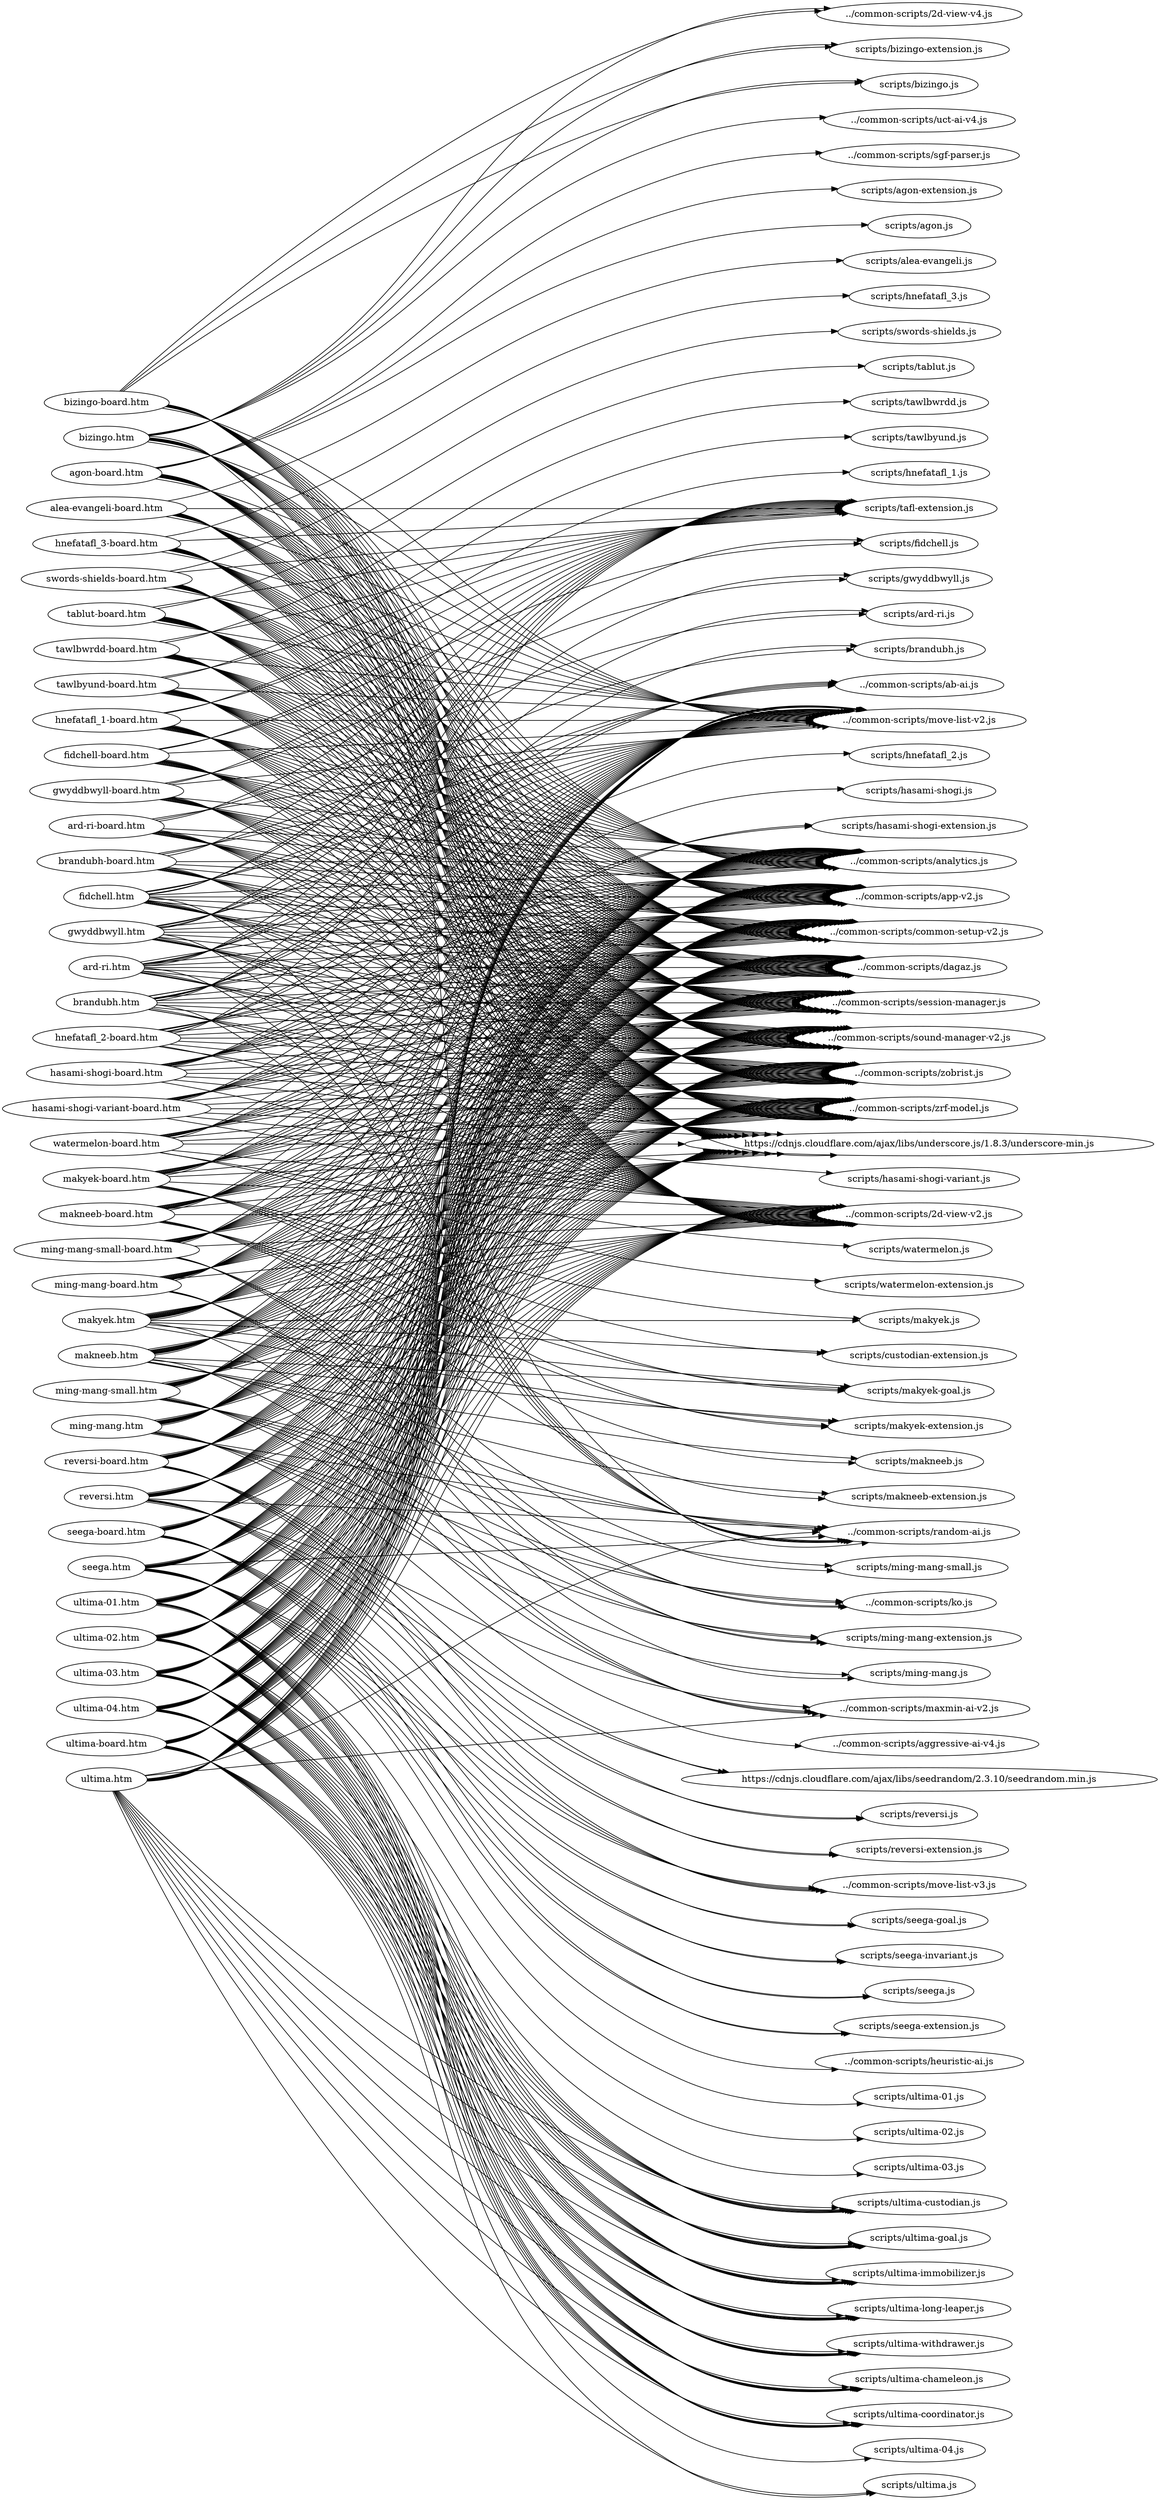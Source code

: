digraph "graph" {
graph[ ranksep=10, rankdir = LR ];
  "agon-board.htm" -> "../common-scripts/2d-view-v2.js";
  "agon-board.htm" -> "../common-scripts/analytics.js";
  "agon-board.htm" -> "../common-scripts/app-v2.js";
  "agon-board.htm" -> "../common-scripts/common-setup-v2.js";
  "agon-board.htm" -> "../common-scripts/dagaz.js";
  "agon-board.htm" -> "../common-scripts/move-list-v2.js";
  "agon-board.htm" -> "../common-scripts/session-manager.js";
  "agon-board.htm" -> "../common-scripts/sgf-parser.js";
  "agon-board.htm" -> "../common-scripts/sound-manager-v2.js";
  "agon-board.htm" -> "../common-scripts/zobrist.js";
  "agon-board.htm" -> "../common-scripts/zrf-model.js";
  "agon-board.htm" -> "https://cdnjs.cloudflare.com/ajax/libs/underscore.js/1.8.3/underscore-min.js";
  "agon-board.htm" -> "scripts/agon-extension.js";
  "agon-board.htm" -> "scripts/agon.js";
  "alea-evangeli-board.htm" -> "../common-scripts/2d-view-v2.js";
  "alea-evangeli-board.htm" -> "../common-scripts/analytics.js";
  "alea-evangeli-board.htm" -> "../common-scripts/app-v2.js";
  "alea-evangeli-board.htm" -> "../common-scripts/common-setup-v2.js";
  "alea-evangeli-board.htm" -> "../common-scripts/dagaz.js";
  "alea-evangeli-board.htm" -> "../common-scripts/move-list-v2.js";
  "alea-evangeli-board.htm" -> "../common-scripts/session-manager.js";
  "alea-evangeli-board.htm" -> "../common-scripts/sound-manager-v2.js";
  "alea-evangeli-board.htm" -> "../common-scripts/zobrist.js";
  "alea-evangeli-board.htm" -> "../common-scripts/zrf-model.js";
  "alea-evangeli-board.htm" -> "https://cdnjs.cloudflare.com/ajax/libs/underscore.js/1.8.3/underscore-min.js";
  "alea-evangeli-board.htm" -> "scripts/alea-evangeli.js";
  "alea-evangeli-board.htm" -> "scripts/tafl-extension.js";
  "ard-ri-board.htm" -> "../common-scripts/2d-view-v2.js";
  "ard-ri-board.htm" -> "../common-scripts/analytics.js";
  "ard-ri-board.htm" -> "../common-scripts/app-v2.js";
  "ard-ri-board.htm" -> "../common-scripts/common-setup-v2.js";
  "ard-ri-board.htm" -> "../common-scripts/dagaz.js";
  "ard-ri-board.htm" -> "../common-scripts/move-list-v2.js";
  "ard-ri-board.htm" -> "../common-scripts/session-manager.js";
  "ard-ri-board.htm" -> "../common-scripts/sound-manager-v2.js";
  "ard-ri-board.htm" -> "../common-scripts/zobrist.js";
  "ard-ri-board.htm" -> "../common-scripts/zrf-model.js";
  "ard-ri-board.htm" -> "https://cdnjs.cloudflare.com/ajax/libs/underscore.js/1.8.3/underscore-min.js";
  "ard-ri-board.htm" -> "scripts/ard-ri.js";
  "ard-ri-board.htm" -> "scripts/tafl-extension.js";
  "ard-ri.htm" -> "../common-scripts/2d-view-v2.js";
  "ard-ri.htm" -> "../common-scripts/ab-ai.js";
  "ard-ri.htm" -> "../common-scripts/analytics.js";
  "ard-ri.htm" -> "../common-scripts/app-v2.js";
  "ard-ri.htm" -> "../common-scripts/common-setup-v2.js";
  "ard-ri.htm" -> "../common-scripts/dagaz.js";
  "ard-ri.htm" -> "../common-scripts/move-list-v2.js";
  "ard-ri.htm" -> "../common-scripts/random-ai.js";
  "ard-ri.htm" -> "../common-scripts/session-manager.js";
  "ard-ri.htm" -> "../common-scripts/sound-manager-v2.js";
  "ard-ri.htm" -> "../common-scripts/zobrist.js";
  "ard-ri.htm" -> "../common-scripts/zrf-model.js";
  "ard-ri.htm" -> "https://cdnjs.cloudflare.com/ajax/libs/underscore.js/1.8.3/underscore-min.js";
  "ard-ri.htm" -> "scripts/ard-ri.js";
  "ard-ri.htm" -> "scripts/tafl-extension.js";
  "bizingo-board.htm" -> "../common-scripts/2d-view-v4.js";
  "bizingo-board.htm" -> "../common-scripts/analytics.js";
  "bizingo-board.htm" -> "../common-scripts/app-v2.js";
  "bizingo-board.htm" -> "../common-scripts/common-setup-v2.js";
  "bizingo-board.htm" -> "../common-scripts/dagaz.js";
  "bizingo-board.htm" -> "../common-scripts/move-list-v2.js";
  "bizingo-board.htm" -> "../common-scripts/session-manager.js";
  "bizingo-board.htm" -> "../common-scripts/sound-manager-v2.js";
  "bizingo-board.htm" -> "../common-scripts/zobrist.js";
  "bizingo-board.htm" -> "../common-scripts/zrf-model.js";
  "bizingo-board.htm" -> "https://cdnjs.cloudflare.com/ajax/libs/underscore.js/1.8.3/underscore-min.js";
  "bizingo-board.htm" -> "scripts/bizingo-extension.js";
  "bizingo-board.htm" -> "scripts/bizingo.js";
  "bizingo.htm" -> "../common-scripts/2d-view-v4.js";
  "bizingo.htm" -> "../common-scripts/analytics.js";
  "bizingo.htm" -> "../common-scripts/app-v2.js";
  "bizingo.htm" -> "../common-scripts/common-setup-v2.js";
  "bizingo.htm" -> "../common-scripts/dagaz.js";
  "bizingo.htm" -> "../common-scripts/move-list-v2.js";
  "bizingo.htm" -> "../common-scripts/random-ai.js";
  "bizingo.htm" -> "../common-scripts/session-manager.js";
  "bizingo.htm" -> "../common-scripts/sound-manager-v2.js";
  "bizingo.htm" -> "../common-scripts/uct-ai-v4.js";
  "bizingo.htm" -> "../common-scripts/zobrist.js";
  "bizingo.htm" -> "../common-scripts/zrf-model.js";
  "bizingo.htm" -> "https://cdnjs.cloudflare.com/ajax/libs/underscore.js/1.8.3/underscore-min.js";
  "bizingo.htm" -> "scripts/bizingo-extension.js";
  "bizingo.htm" -> "scripts/bizingo.js";
  "brandubh-board.htm" -> "../common-scripts/2d-view-v2.js";
  "brandubh-board.htm" -> "../common-scripts/analytics.js";
  "brandubh-board.htm" -> "../common-scripts/app-v2.js";
  "brandubh-board.htm" -> "../common-scripts/common-setup-v2.js";
  "brandubh-board.htm" -> "../common-scripts/dagaz.js";
  "brandubh-board.htm" -> "../common-scripts/move-list-v2.js";
  "brandubh-board.htm" -> "../common-scripts/session-manager.js";
  "brandubh-board.htm" -> "../common-scripts/sound-manager-v2.js";
  "brandubh-board.htm" -> "../common-scripts/zobrist.js";
  "brandubh-board.htm" -> "../common-scripts/zrf-model.js";
  "brandubh-board.htm" -> "https://cdnjs.cloudflare.com/ajax/libs/underscore.js/1.8.3/underscore-min.js";
  "brandubh-board.htm" -> "scripts/brandubh.js";
  "brandubh-board.htm" -> "scripts/tafl-extension.js";
  "brandubh.htm" -> "../common-scripts/2d-view-v2.js";
  "brandubh.htm" -> "../common-scripts/ab-ai.js";
  "brandubh.htm" -> "../common-scripts/analytics.js";
  "brandubh.htm" -> "../common-scripts/app-v2.js";
  "brandubh.htm" -> "../common-scripts/common-setup-v2.js";
  "brandubh.htm" -> "../common-scripts/dagaz.js";
  "brandubh.htm" -> "../common-scripts/move-list-v2.js";
  "brandubh.htm" -> "../common-scripts/random-ai.js";
  "brandubh.htm" -> "../common-scripts/session-manager.js";
  "brandubh.htm" -> "../common-scripts/sound-manager-v2.js";
  "brandubh.htm" -> "../common-scripts/zobrist.js";
  "brandubh.htm" -> "../common-scripts/zrf-model.js";
  "brandubh.htm" -> "https://cdnjs.cloudflare.com/ajax/libs/underscore.js/1.8.3/underscore-min.js";
  "brandubh.htm" -> "scripts/brandubh.js";
  "brandubh.htm" -> "scripts/tafl-extension.js";
  "fidchell-board.htm" -> "../common-scripts/2d-view-v2.js";
  "fidchell-board.htm" -> "../common-scripts/analytics.js";
  "fidchell-board.htm" -> "../common-scripts/app-v2.js";
  "fidchell-board.htm" -> "../common-scripts/common-setup-v2.js";
  "fidchell-board.htm" -> "../common-scripts/dagaz.js";
  "fidchell-board.htm" -> "../common-scripts/move-list-v2.js";
  "fidchell-board.htm" -> "../common-scripts/session-manager.js";
  "fidchell-board.htm" -> "../common-scripts/sound-manager-v2.js";
  "fidchell-board.htm" -> "../common-scripts/zobrist.js";
  "fidchell-board.htm" -> "../common-scripts/zrf-model.js";
  "fidchell-board.htm" -> "https://cdnjs.cloudflare.com/ajax/libs/underscore.js/1.8.3/underscore-min.js";
  "fidchell-board.htm" -> "scripts/fidchell.js";
  "fidchell-board.htm" -> "scripts/tafl-extension.js";
  "fidchell.htm" -> "../common-scripts/2d-view-v2.js";
  "fidchell.htm" -> "../common-scripts/ab-ai.js";
  "fidchell.htm" -> "../common-scripts/analytics.js";
  "fidchell.htm" -> "../common-scripts/app-v2.js";
  "fidchell.htm" -> "../common-scripts/common-setup-v2.js";
  "fidchell.htm" -> "../common-scripts/dagaz.js";
  "fidchell.htm" -> "../common-scripts/move-list-v2.js";
  "fidchell.htm" -> "../common-scripts/random-ai.js";
  "fidchell.htm" -> "../common-scripts/session-manager.js";
  "fidchell.htm" -> "../common-scripts/sound-manager-v2.js";
  "fidchell.htm" -> "../common-scripts/zobrist.js";
  "fidchell.htm" -> "../common-scripts/zrf-model.js";
  "fidchell.htm" -> "https://cdnjs.cloudflare.com/ajax/libs/underscore.js/1.8.3/underscore-min.js";
  "fidchell.htm" -> "scripts/fidchell.js";
  "fidchell.htm" -> "scripts/tafl-extension.js";
  "gwyddbwyll-board.htm" -> "../common-scripts/2d-view-v2.js";
  "gwyddbwyll-board.htm" -> "../common-scripts/analytics.js";
  "gwyddbwyll-board.htm" -> "../common-scripts/app-v2.js";
  "gwyddbwyll-board.htm" -> "../common-scripts/common-setup-v2.js";
  "gwyddbwyll-board.htm" -> "../common-scripts/dagaz.js";
  "gwyddbwyll-board.htm" -> "../common-scripts/move-list-v2.js";
  "gwyddbwyll-board.htm" -> "../common-scripts/session-manager.js";
  "gwyddbwyll-board.htm" -> "../common-scripts/sound-manager-v2.js";
  "gwyddbwyll-board.htm" -> "../common-scripts/zobrist.js";
  "gwyddbwyll-board.htm" -> "../common-scripts/zrf-model.js";
  "gwyddbwyll-board.htm" -> "https://cdnjs.cloudflare.com/ajax/libs/underscore.js/1.8.3/underscore-min.js";
  "gwyddbwyll-board.htm" -> "scripts/gwyddbwyll.js";
  "gwyddbwyll-board.htm" -> "scripts/tafl-extension.js";
  "gwyddbwyll.htm" -> "../common-scripts/2d-view-v2.js";
  "gwyddbwyll.htm" -> "../common-scripts/ab-ai.js";
  "gwyddbwyll.htm" -> "../common-scripts/analytics.js";
  "gwyddbwyll.htm" -> "../common-scripts/app-v2.js";
  "gwyddbwyll.htm" -> "../common-scripts/common-setup-v2.js";
  "gwyddbwyll.htm" -> "../common-scripts/dagaz.js";
  "gwyddbwyll.htm" -> "../common-scripts/move-list-v2.js";
  "gwyddbwyll.htm" -> "../common-scripts/random-ai.js";
  "gwyddbwyll.htm" -> "../common-scripts/session-manager.js";
  "gwyddbwyll.htm" -> "../common-scripts/sound-manager-v2.js";
  "gwyddbwyll.htm" -> "../common-scripts/zobrist.js";
  "gwyddbwyll.htm" -> "../common-scripts/zrf-model.js";
  "gwyddbwyll.htm" -> "https://cdnjs.cloudflare.com/ajax/libs/underscore.js/1.8.3/underscore-min.js";
  "gwyddbwyll.htm" -> "scripts/gwyddbwyll.js";
  "gwyddbwyll.htm" -> "scripts/tafl-extension.js";
  "hasami-shogi-board.htm" -> "../common-scripts/2d-view-v2.js";
  "hasami-shogi-board.htm" -> "../common-scripts/analytics.js";
  "hasami-shogi-board.htm" -> "../common-scripts/app-v2.js";
  "hasami-shogi-board.htm" -> "../common-scripts/common-setup-v2.js";
  "hasami-shogi-board.htm" -> "../common-scripts/dagaz.js";
  "hasami-shogi-board.htm" -> "../common-scripts/move-list-v2.js";
  "hasami-shogi-board.htm" -> "../common-scripts/session-manager.js";
  "hasami-shogi-board.htm" -> "../common-scripts/sound-manager-v2.js";
  "hasami-shogi-board.htm" -> "../common-scripts/zobrist.js";
  "hasami-shogi-board.htm" -> "../common-scripts/zrf-model.js";
  "hasami-shogi-board.htm" -> "https://cdnjs.cloudflare.com/ajax/libs/underscore.js/1.8.3/underscore-min.js";
  "hasami-shogi-board.htm" -> "scripts/hasami-shogi-extension.js";
  "hasami-shogi-board.htm" -> "scripts/hasami-shogi.js";
  "hasami-shogi-variant-board.htm" -> "../common-scripts/2d-view-v2.js";
  "hasami-shogi-variant-board.htm" -> "../common-scripts/analytics.js";
  "hasami-shogi-variant-board.htm" -> "../common-scripts/app-v2.js";
  "hasami-shogi-variant-board.htm" -> "../common-scripts/common-setup-v2.js";
  "hasami-shogi-variant-board.htm" -> "../common-scripts/dagaz.js";
  "hasami-shogi-variant-board.htm" -> "../common-scripts/move-list-v2.js";
  "hasami-shogi-variant-board.htm" -> "../common-scripts/session-manager.js";
  "hasami-shogi-variant-board.htm" -> "../common-scripts/sound-manager-v2.js";
  "hasami-shogi-variant-board.htm" -> "../common-scripts/zobrist.js";
  "hasami-shogi-variant-board.htm" -> "../common-scripts/zrf-model.js";
  "hasami-shogi-variant-board.htm" -> "https://cdnjs.cloudflare.com/ajax/libs/underscore.js/1.8.3/underscore-min.js";
  "hasami-shogi-variant-board.htm" -> "scripts/hasami-shogi-extension.js";
  "hasami-shogi-variant-board.htm" -> "scripts/hasami-shogi-variant.js";
  "hnefatafl_1-board.htm" -> "../common-scripts/2d-view-v2.js";
  "hnefatafl_1-board.htm" -> "../common-scripts/analytics.js";
  "hnefatafl_1-board.htm" -> "../common-scripts/app-v2.js";
  "hnefatafl_1-board.htm" -> "../common-scripts/common-setup-v2.js";
  "hnefatafl_1-board.htm" -> "../common-scripts/dagaz.js";
  "hnefatafl_1-board.htm" -> "../common-scripts/move-list-v2.js";
  "hnefatafl_1-board.htm" -> "../common-scripts/session-manager.js";
  "hnefatafl_1-board.htm" -> "../common-scripts/sound-manager-v2.js";
  "hnefatafl_1-board.htm" -> "../common-scripts/zobrist.js";
  "hnefatafl_1-board.htm" -> "../common-scripts/zrf-model.js";
  "hnefatafl_1-board.htm" -> "https://cdnjs.cloudflare.com/ajax/libs/underscore.js/1.8.3/underscore-min.js";
  "hnefatafl_1-board.htm" -> "scripts/hnefatafl_1.js";
  "hnefatafl_1-board.htm" -> "scripts/tafl-extension.js";
  "hnefatafl_2-board.htm" -> "../common-scripts/2d-view-v2.js";
  "hnefatafl_2-board.htm" -> "../common-scripts/analytics.js";
  "hnefatafl_2-board.htm" -> "../common-scripts/app-v2.js";
  "hnefatafl_2-board.htm" -> "../common-scripts/common-setup-v2.js";
  "hnefatafl_2-board.htm" -> "../common-scripts/dagaz.js";
  "hnefatafl_2-board.htm" -> "../common-scripts/move-list-v2.js";
  "hnefatafl_2-board.htm" -> "../common-scripts/session-manager.js";
  "hnefatafl_2-board.htm" -> "../common-scripts/sound-manager-v2.js";
  "hnefatafl_2-board.htm" -> "../common-scripts/zobrist.js";
  "hnefatafl_2-board.htm" -> "../common-scripts/zrf-model.js";
  "hnefatafl_2-board.htm" -> "https://cdnjs.cloudflare.com/ajax/libs/underscore.js/1.8.3/underscore-min.js";
  "hnefatafl_2-board.htm" -> "scripts/hnefatafl_2.js";
  "hnefatafl_2-board.htm" -> "scripts/tafl-extension.js";
  "hnefatafl_3-board.htm" -> "../common-scripts/2d-view-v2.js";
  "hnefatafl_3-board.htm" -> "../common-scripts/analytics.js";
  "hnefatafl_3-board.htm" -> "../common-scripts/app-v2.js";
  "hnefatafl_3-board.htm" -> "../common-scripts/common-setup-v2.js";
  "hnefatafl_3-board.htm" -> "../common-scripts/dagaz.js";
  "hnefatafl_3-board.htm" -> "../common-scripts/move-list-v2.js";
  "hnefatafl_3-board.htm" -> "../common-scripts/session-manager.js";
  "hnefatafl_3-board.htm" -> "../common-scripts/sound-manager-v2.js";
  "hnefatafl_3-board.htm" -> "../common-scripts/zobrist.js";
  "hnefatafl_3-board.htm" -> "../common-scripts/zrf-model.js";
  "hnefatafl_3-board.htm" -> "https://cdnjs.cloudflare.com/ajax/libs/underscore.js/1.8.3/underscore-min.js";
  "hnefatafl_3-board.htm" -> "scripts/hnefatafl_3.js";
  "hnefatafl_3-board.htm" -> "scripts/tafl-extension.js";
  "makneeb-board.htm" -> "../common-scripts/2d-view-v2.js";
  "makneeb-board.htm" -> "../common-scripts/analytics.js";
  "makneeb-board.htm" -> "../common-scripts/app-v2.js";
  "makneeb-board.htm" -> "../common-scripts/common-setup-v2.js";
  "makneeb-board.htm" -> "../common-scripts/dagaz.js";
  "makneeb-board.htm" -> "../common-scripts/move-list-v2.js";
  "makneeb-board.htm" -> "../common-scripts/session-manager.js";
  "makneeb-board.htm" -> "../common-scripts/sound-manager-v2.js";
  "makneeb-board.htm" -> "../common-scripts/zobrist.js";
  "makneeb-board.htm" -> "../common-scripts/zrf-model.js";
  "makneeb-board.htm" -> "https://cdnjs.cloudflare.com/ajax/libs/underscore.js/1.8.3/underscore-min.js";
  "makneeb-board.htm" -> "scripts/makneeb-extension.js";
  "makneeb-board.htm" -> "scripts/makneeb.js";
  "makneeb-board.htm" -> "scripts/makyek-extension.js";
  "makneeb-board.htm" -> "scripts/makyek-goal.js";
  "makneeb.htm" -> "../common-scripts/2d-view-v2.js";
  "makneeb.htm" -> "../common-scripts/analytics.js";
  "makneeb.htm" -> "../common-scripts/app-v2.js";
  "makneeb.htm" -> "../common-scripts/common-setup-v2.js";
  "makneeb.htm" -> "../common-scripts/dagaz.js";
  "makneeb.htm" -> "../common-scripts/maxmin-ai-v2.js";
  "makneeb.htm" -> "../common-scripts/move-list-v2.js";
  "makneeb.htm" -> "../common-scripts/random-ai.js";
  "makneeb.htm" -> "../common-scripts/session-manager.js";
  "makneeb.htm" -> "../common-scripts/sound-manager-v2.js";
  "makneeb.htm" -> "../common-scripts/zobrist.js";
  "makneeb.htm" -> "../common-scripts/zrf-model.js";
  "makneeb.htm" -> "https://cdnjs.cloudflare.com/ajax/libs/underscore.js/1.8.3/underscore-min.js";
  "makneeb.htm" -> "scripts/makneeb-extension.js";
  "makneeb.htm" -> "scripts/makneeb.js";
  "makneeb.htm" -> "scripts/makyek-extension.js";
  "makneeb.htm" -> "scripts/makyek-goal.js";
  "makyek-board.htm" -> "../common-scripts/2d-view-v2.js";
  "makyek-board.htm" -> "../common-scripts/analytics.js";
  "makyek-board.htm" -> "../common-scripts/app-v2.js";
  "makyek-board.htm" -> "../common-scripts/common-setup-v2.js";
  "makyek-board.htm" -> "../common-scripts/dagaz.js";
  "makyek-board.htm" -> "../common-scripts/move-list-v2.js";
  "makyek-board.htm" -> "../common-scripts/session-manager.js";
  "makyek-board.htm" -> "../common-scripts/sound-manager-v2.js";
  "makyek-board.htm" -> "../common-scripts/zobrist.js";
  "makyek-board.htm" -> "../common-scripts/zrf-model.js";
  "makyek-board.htm" -> "https://cdnjs.cloudflare.com/ajax/libs/underscore.js/1.8.3/underscore-min.js";
  "makyek-board.htm" -> "scripts/custodian-extension.js";
  "makyek-board.htm" -> "scripts/makyek-extension.js";
  "makyek-board.htm" -> "scripts/makyek-goal.js";
  "makyek-board.htm" -> "scripts/makyek.js";
  "makyek.htm" -> "../common-scripts/2d-view-v2.js";
  "makyek.htm" -> "../common-scripts/analytics.js";
  "makyek.htm" -> "../common-scripts/app-v2.js";
  "makyek.htm" -> "../common-scripts/common-setup-v2.js";
  "makyek.htm" -> "../common-scripts/dagaz.js";
  "makyek.htm" -> "../common-scripts/maxmin-ai-v2.js";
  "makyek.htm" -> "../common-scripts/move-list-v2.js";
  "makyek.htm" -> "../common-scripts/session-manager.js";
  "makyek.htm" -> "../common-scripts/sound-manager-v2.js";
  "makyek.htm" -> "../common-scripts/zobrist.js";
  "makyek.htm" -> "../common-scripts/zrf-model.js";
  "makyek.htm" -> "https://cdnjs.cloudflare.com/ajax/libs/underscore.js/1.8.3/underscore-min.js";
  "makyek.htm" -> "scripts/custodian-extension.js";
  "makyek.htm" -> "scripts/makyek-extension.js";
  "makyek.htm" -> "scripts/makyek-goal.js";
  "makyek.htm" -> "scripts/makyek.js";
  "ming-mang-board.htm" -> "../common-scripts/2d-view-v2.js";
  "ming-mang-board.htm" -> "../common-scripts/analytics.js";
  "ming-mang-board.htm" -> "../common-scripts/app-v2.js";
  "ming-mang-board.htm" -> "../common-scripts/common-setup-v2.js";
  "ming-mang-board.htm" -> "../common-scripts/dagaz.js";
  "ming-mang-board.htm" -> "../common-scripts/ko.js";
  "ming-mang-board.htm" -> "../common-scripts/move-list-v2.js";
  "ming-mang-board.htm" -> "../common-scripts/session-manager.js";
  "ming-mang-board.htm" -> "../common-scripts/sound-manager-v2.js";
  "ming-mang-board.htm" -> "../common-scripts/zobrist.js";
  "ming-mang-board.htm" -> "../common-scripts/zrf-model.js";
  "ming-mang-board.htm" -> "https://cdnjs.cloudflare.com/ajax/libs/underscore.js/1.8.3/underscore-min.js";
  "ming-mang-board.htm" -> "scripts/ming-mang-extension.js";
  "ming-mang-board.htm" -> "scripts/ming-mang.js";
  "ming-mang-small-board.htm" -> "../common-scripts/2d-view-v2.js";
  "ming-mang-small-board.htm" -> "../common-scripts/analytics.js";
  "ming-mang-small-board.htm" -> "../common-scripts/app-v2.js";
  "ming-mang-small-board.htm" -> "../common-scripts/common-setup-v2.js";
  "ming-mang-small-board.htm" -> "../common-scripts/dagaz.js";
  "ming-mang-small-board.htm" -> "../common-scripts/ko.js";
  "ming-mang-small-board.htm" -> "../common-scripts/move-list-v2.js";
  "ming-mang-small-board.htm" -> "../common-scripts/session-manager.js";
  "ming-mang-small-board.htm" -> "../common-scripts/sound-manager-v2.js";
  "ming-mang-small-board.htm" -> "../common-scripts/zobrist.js";
  "ming-mang-small-board.htm" -> "../common-scripts/zrf-model.js";
  "ming-mang-small-board.htm" -> "https://cdnjs.cloudflare.com/ajax/libs/underscore.js/1.8.3/underscore-min.js";
  "ming-mang-small-board.htm" -> "scripts/ming-mang-extension.js";
  "ming-mang-small-board.htm" -> "scripts/ming-mang-small.js";
  "ming-mang-small.htm" -> "../common-scripts/2d-view-v2.js";
  "ming-mang-small.htm" -> "../common-scripts/analytics.js";
  "ming-mang-small.htm" -> "../common-scripts/app-v2.js";
  "ming-mang-small.htm" -> "../common-scripts/common-setup-v2.js";
  "ming-mang-small.htm" -> "../common-scripts/dagaz.js";
  "ming-mang-small.htm" -> "../common-scripts/ko.js";
  "ming-mang-small.htm" -> "../common-scripts/maxmin-ai-v2.js";
  "ming-mang-small.htm" -> "../common-scripts/move-list-v2.js";
  "ming-mang-small.htm" -> "../common-scripts/random-ai.js";
  "ming-mang-small.htm" -> "../common-scripts/session-manager.js";
  "ming-mang-small.htm" -> "../common-scripts/sound-manager-v2.js";
  "ming-mang-small.htm" -> "../common-scripts/zobrist.js";
  "ming-mang-small.htm" -> "../common-scripts/zrf-model.js";
  "ming-mang-small.htm" -> "https://cdnjs.cloudflare.com/ajax/libs/underscore.js/1.8.3/underscore-min.js";
  "ming-mang-small.htm" -> "scripts/ming-mang-extension.js";
  "ming-mang-small.htm" -> "scripts/ming-mang-small.js";
  "ming-mang.htm" -> "../common-scripts/2d-view-v2.js";
  "ming-mang.htm" -> "../common-scripts/aggressive-ai-v4.js";
  "ming-mang.htm" -> "../common-scripts/analytics.js";
  "ming-mang.htm" -> "../common-scripts/app-v2.js";
  "ming-mang.htm" -> "../common-scripts/common-setup-v2.js";
  "ming-mang.htm" -> "../common-scripts/dagaz.js";
  "ming-mang.htm" -> "../common-scripts/ko.js";
  "ming-mang.htm" -> "../common-scripts/move-list-v2.js";
  "ming-mang.htm" -> "../common-scripts/random-ai.js";
  "ming-mang.htm" -> "../common-scripts/session-manager.js";
  "ming-mang.htm" -> "../common-scripts/sound-manager-v2.js";
  "ming-mang.htm" -> "../common-scripts/zobrist.js";
  "ming-mang.htm" -> "../common-scripts/zrf-model.js";
  "ming-mang.htm" -> "https://cdnjs.cloudflare.com/ajax/libs/underscore.js/1.8.3/underscore-min.js";
  "ming-mang.htm" -> "scripts/ming-mang-extension.js";
  "ming-mang.htm" -> "scripts/ming-mang.js";
  "reversi-board.htm" -> "../common-scripts/2d-view-v2.js";
  "reversi-board.htm" -> "../common-scripts/analytics.js";
  "reversi-board.htm" -> "../common-scripts/app-v2.js";
  "reversi-board.htm" -> "../common-scripts/common-setup-v2.js";
  "reversi-board.htm" -> "../common-scripts/dagaz.js";
  "reversi-board.htm" -> "../common-scripts/move-list-v3.js";
  "reversi-board.htm" -> "../common-scripts/session-manager.js";
  "reversi-board.htm" -> "../common-scripts/sound-manager-v2.js";
  "reversi-board.htm" -> "../common-scripts/zobrist.js";
  "reversi-board.htm" -> "../common-scripts/zrf-model.js";
  "reversi-board.htm" -> "https://cdnjs.cloudflare.com/ajax/libs/seedrandom/2.3.10/seedrandom.min.js";
  "reversi-board.htm" -> "https://cdnjs.cloudflare.com/ajax/libs/underscore.js/1.8.3/underscore-min.js";
  "reversi-board.htm" -> "scripts/reversi-extension.js";
  "reversi-board.htm" -> "scripts/reversi.js";
  "reversi.htm" -> "../common-scripts/2d-view-v2.js";
  "reversi.htm" -> "../common-scripts/analytics.js";
  "reversi.htm" -> "../common-scripts/app-v2.js";
  "reversi.htm" -> "../common-scripts/common-setup-v2.js";
  "reversi.htm" -> "../common-scripts/dagaz.js";
  "reversi.htm" -> "../common-scripts/maxmin-ai-v2.js";
  "reversi.htm" -> "../common-scripts/move-list-v3.js";
  "reversi.htm" -> "../common-scripts/random-ai.js";
  "reversi.htm" -> "../common-scripts/session-manager.js";
  "reversi.htm" -> "../common-scripts/sound-manager-v2.js";
  "reversi.htm" -> "../common-scripts/zobrist.js";
  "reversi.htm" -> "../common-scripts/zrf-model.js";
  "reversi.htm" -> "https://cdnjs.cloudflare.com/ajax/libs/seedrandom/2.3.10/seedrandom.min.js";
  "reversi.htm" -> "https://cdnjs.cloudflare.com/ajax/libs/underscore.js/1.8.3/underscore-min.js";
  "reversi.htm" -> "scripts/reversi-extension.js";
  "reversi.htm" -> "scripts/reversi.js";
  "seega-board.htm" -> "../common-scripts/2d-view-v2.js";
  "seega-board.htm" -> "../common-scripts/analytics.js";
  "seega-board.htm" -> "../common-scripts/app-v2.js";
  "seega-board.htm" -> "../common-scripts/common-setup-v2.js";
  "seega-board.htm" -> "../common-scripts/dagaz.js";
  "seega-board.htm" -> "../common-scripts/move-list-v3.js";
  "seega-board.htm" -> "../common-scripts/session-manager.js";
  "seega-board.htm" -> "../common-scripts/sound-manager-v2.js";
  "seega-board.htm" -> "../common-scripts/zobrist.js";
  "seega-board.htm" -> "../common-scripts/zrf-model.js";
  "seega-board.htm" -> "https://cdnjs.cloudflare.com/ajax/libs/underscore.js/1.8.3/underscore-min.js";
  "seega-board.htm" -> "scripts/seega-extension.js";
  "seega-board.htm" -> "scripts/seega-goal.js";
  "seega-board.htm" -> "scripts/seega-invariant.js";
  "seega-board.htm" -> "scripts/seega.js";
  "seega.htm" -> "../common-scripts/2d-view-v2.js";
  "seega.htm" -> "../common-scripts/analytics.js";
  "seega.htm" -> "../common-scripts/app-v2.js";
  "seega.htm" -> "../common-scripts/common-setup-v2.js";
  "seega.htm" -> "../common-scripts/dagaz.js";
  "seega.htm" -> "../common-scripts/heuristic-ai.js";
  "seega.htm" -> "../common-scripts/move-list-v3.js";
  "seega.htm" -> "../common-scripts/random-ai.js";
  "seega.htm" -> "../common-scripts/session-manager.js";
  "seega.htm" -> "../common-scripts/sound-manager-v2.js";
  "seega.htm" -> "../common-scripts/zobrist.js";
  "seega.htm" -> "../common-scripts/zrf-model.js";
  "seega.htm" -> "https://cdnjs.cloudflare.com/ajax/libs/underscore.js/1.8.3/underscore-min.js";
  "seega.htm" -> "scripts/seega-extension.js";
  "seega.htm" -> "scripts/seega-goal.js";
  "seega.htm" -> "scripts/seega-invariant.js";
  "seega.htm" -> "scripts/seega.js";
  "swords-shields-board.htm" -> "../common-scripts/2d-view-v2.js";
  "swords-shields-board.htm" -> "../common-scripts/analytics.js";
  "swords-shields-board.htm" -> "../common-scripts/app-v2.js";
  "swords-shields-board.htm" -> "../common-scripts/common-setup-v2.js";
  "swords-shields-board.htm" -> "../common-scripts/dagaz.js";
  "swords-shields-board.htm" -> "../common-scripts/move-list-v2.js";
  "swords-shields-board.htm" -> "../common-scripts/session-manager.js";
  "swords-shields-board.htm" -> "../common-scripts/sound-manager-v2.js";
  "swords-shields-board.htm" -> "../common-scripts/zobrist.js";
  "swords-shields-board.htm" -> "../common-scripts/zrf-model.js";
  "swords-shields-board.htm" -> "https://cdnjs.cloudflare.com/ajax/libs/underscore.js/1.8.3/underscore-min.js";
  "swords-shields-board.htm" -> "scripts/swords-shields.js";
  "swords-shields-board.htm" -> "scripts/tafl-extension.js";
  "tablut-board.htm" -> "../common-scripts/2d-view-v2.js";
  "tablut-board.htm" -> "../common-scripts/analytics.js";
  "tablut-board.htm" -> "../common-scripts/app-v2.js";
  "tablut-board.htm" -> "../common-scripts/common-setup-v2.js";
  "tablut-board.htm" -> "../common-scripts/dagaz.js";
  "tablut-board.htm" -> "../common-scripts/move-list-v2.js";
  "tablut-board.htm" -> "../common-scripts/session-manager.js";
  "tablut-board.htm" -> "../common-scripts/sound-manager-v2.js";
  "tablut-board.htm" -> "../common-scripts/zobrist.js";
  "tablut-board.htm" -> "../common-scripts/zrf-model.js";
  "tablut-board.htm" -> "https://cdnjs.cloudflare.com/ajax/libs/underscore.js/1.8.3/underscore-min.js";
  "tablut-board.htm" -> "scripts/tablut.js";
  "tablut-board.htm" -> "scripts/tafl-extension.js";
  "tawlbwrdd-board.htm" -> "../common-scripts/2d-view-v2.js";
  "tawlbwrdd-board.htm" -> "../common-scripts/analytics.js";
  "tawlbwrdd-board.htm" -> "../common-scripts/app-v2.js";
  "tawlbwrdd-board.htm" -> "../common-scripts/common-setup-v2.js";
  "tawlbwrdd-board.htm" -> "../common-scripts/dagaz.js";
  "tawlbwrdd-board.htm" -> "../common-scripts/move-list-v2.js";
  "tawlbwrdd-board.htm" -> "../common-scripts/session-manager.js";
  "tawlbwrdd-board.htm" -> "../common-scripts/sound-manager-v2.js";
  "tawlbwrdd-board.htm" -> "../common-scripts/zobrist.js";
  "tawlbwrdd-board.htm" -> "../common-scripts/zrf-model.js";
  "tawlbwrdd-board.htm" -> "https://cdnjs.cloudflare.com/ajax/libs/underscore.js/1.8.3/underscore-min.js";
  "tawlbwrdd-board.htm" -> "scripts/tafl-extension.js";
  "tawlbwrdd-board.htm" -> "scripts/tawlbwrdd.js";
  "tawlbyund-board.htm" -> "../common-scripts/2d-view-v2.js";
  "tawlbyund-board.htm" -> "../common-scripts/analytics.js";
  "tawlbyund-board.htm" -> "../common-scripts/app-v2.js";
  "tawlbyund-board.htm" -> "../common-scripts/common-setup-v2.js";
  "tawlbyund-board.htm" -> "../common-scripts/dagaz.js";
  "tawlbyund-board.htm" -> "../common-scripts/move-list-v2.js";
  "tawlbyund-board.htm" -> "../common-scripts/session-manager.js";
  "tawlbyund-board.htm" -> "../common-scripts/sound-manager-v2.js";
  "tawlbyund-board.htm" -> "../common-scripts/zobrist.js";
  "tawlbyund-board.htm" -> "../common-scripts/zrf-model.js";
  "tawlbyund-board.htm" -> "https://cdnjs.cloudflare.com/ajax/libs/underscore.js/1.8.3/underscore-min.js";
  "tawlbyund-board.htm" -> "scripts/tafl-extension.js";
  "tawlbyund-board.htm" -> "scripts/tawlbyund.js";
  "ultima-01.htm" -> "../common-scripts/2d-view-v2.js";
  "ultima-01.htm" -> "../common-scripts/analytics.js";
  "ultima-01.htm" -> "../common-scripts/app-v2.js";
  "ultima-01.htm" -> "../common-scripts/common-setup-v2.js";
  "ultima-01.htm" -> "../common-scripts/dagaz.js";
  "ultima-01.htm" -> "../common-scripts/move-list-v2.js";
  "ultima-01.htm" -> "../common-scripts/session-manager.js";
  "ultima-01.htm" -> "../common-scripts/sound-manager-v2.js";
  "ultima-01.htm" -> "../common-scripts/zobrist.js";
  "ultima-01.htm" -> "../common-scripts/zrf-model.js";
  "ultima-01.htm" -> "https://cdnjs.cloudflare.com/ajax/libs/underscore.js/1.8.3/underscore-min.js";
  "ultima-01.htm" -> "scripts/ultima-01.js";
  "ultima-01.htm" -> "scripts/ultima-chameleon.js";
  "ultima-01.htm" -> "scripts/ultima-coordinator.js";
  "ultima-01.htm" -> "scripts/ultima-custodian.js";
  "ultima-01.htm" -> "scripts/ultima-goal.js";
  "ultima-01.htm" -> "scripts/ultima-immobilizer.js";
  "ultima-01.htm" -> "scripts/ultima-long-leaper.js";
  "ultima-01.htm" -> "scripts/ultima-withdrawer.js";
  "ultima-02.htm" -> "../common-scripts/2d-view-v2.js";
  "ultima-02.htm" -> "../common-scripts/analytics.js";
  "ultima-02.htm" -> "../common-scripts/app-v2.js";
  "ultima-02.htm" -> "../common-scripts/common-setup-v2.js";
  "ultima-02.htm" -> "../common-scripts/dagaz.js";
  "ultima-02.htm" -> "../common-scripts/move-list-v2.js";
  "ultima-02.htm" -> "../common-scripts/session-manager.js";
  "ultima-02.htm" -> "../common-scripts/sound-manager-v2.js";
  "ultima-02.htm" -> "../common-scripts/zobrist.js";
  "ultima-02.htm" -> "../common-scripts/zrf-model.js";
  "ultima-02.htm" -> "https://cdnjs.cloudflare.com/ajax/libs/underscore.js/1.8.3/underscore-min.js";
  "ultima-02.htm" -> "scripts/ultima-02.js";
  "ultima-02.htm" -> "scripts/ultima-chameleon.js";
  "ultima-02.htm" -> "scripts/ultima-coordinator.js";
  "ultima-02.htm" -> "scripts/ultima-custodian.js";
  "ultima-02.htm" -> "scripts/ultima-goal.js";
  "ultima-02.htm" -> "scripts/ultima-immobilizer.js";
  "ultima-02.htm" -> "scripts/ultima-long-leaper.js";
  "ultima-02.htm" -> "scripts/ultima-withdrawer.js";
  "ultima-03.htm" -> "../common-scripts/2d-view-v2.js";
  "ultima-03.htm" -> "../common-scripts/analytics.js";
  "ultima-03.htm" -> "../common-scripts/app-v2.js";
  "ultima-03.htm" -> "../common-scripts/common-setup-v2.js";
  "ultima-03.htm" -> "../common-scripts/dagaz.js";
  "ultima-03.htm" -> "../common-scripts/move-list-v2.js";
  "ultima-03.htm" -> "../common-scripts/session-manager.js";
  "ultima-03.htm" -> "../common-scripts/sound-manager-v2.js";
  "ultima-03.htm" -> "../common-scripts/zobrist.js";
  "ultima-03.htm" -> "../common-scripts/zrf-model.js";
  "ultima-03.htm" -> "https://cdnjs.cloudflare.com/ajax/libs/underscore.js/1.8.3/underscore-min.js";
  "ultima-03.htm" -> "scripts/ultima-03.js";
  "ultima-03.htm" -> "scripts/ultima-chameleon.js";
  "ultima-03.htm" -> "scripts/ultima-coordinator.js";
  "ultima-03.htm" -> "scripts/ultima-custodian.js";
  "ultima-03.htm" -> "scripts/ultima-goal.js";
  "ultima-03.htm" -> "scripts/ultima-immobilizer.js";
  "ultima-03.htm" -> "scripts/ultima-long-leaper.js";
  "ultima-03.htm" -> "scripts/ultima-withdrawer.js";
  "ultima-04.htm" -> "../common-scripts/2d-view-v2.js";
  "ultima-04.htm" -> "../common-scripts/analytics.js";
  "ultima-04.htm" -> "../common-scripts/app-v2.js";
  "ultima-04.htm" -> "../common-scripts/common-setup-v2.js";
  "ultima-04.htm" -> "../common-scripts/dagaz.js";
  "ultima-04.htm" -> "../common-scripts/move-list-v2.js";
  "ultima-04.htm" -> "../common-scripts/session-manager.js";
  "ultima-04.htm" -> "../common-scripts/sound-manager-v2.js";
  "ultima-04.htm" -> "../common-scripts/zobrist.js";
  "ultima-04.htm" -> "../common-scripts/zrf-model.js";
  "ultima-04.htm" -> "https://cdnjs.cloudflare.com/ajax/libs/underscore.js/1.8.3/underscore-min.js";
  "ultima-04.htm" -> "scripts/ultima-04.js";
  "ultima-04.htm" -> "scripts/ultima-chameleon.js";
  "ultima-04.htm" -> "scripts/ultima-coordinator.js";
  "ultima-04.htm" -> "scripts/ultima-custodian.js";
  "ultima-04.htm" -> "scripts/ultima-goal.js";
  "ultima-04.htm" -> "scripts/ultima-immobilizer.js";
  "ultima-04.htm" -> "scripts/ultima-long-leaper.js";
  "ultima-04.htm" -> "scripts/ultima-withdrawer.js";
  "ultima-board.htm" -> "../common-scripts/2d-view-v2.js";
  "ultima-board.htm" -> "../common-scripts/analytics.js";
  "ultima-board.htm" -> "../common-scripts/app-v2.js";
  "ultima-board.htm" -> "../common-scripts/common-setup-v2.js";
  "ultima-board.htm" -> "../common-scripts/dagaz.js";
  "ultima-board.htm" -> "../common-scripts/move-list-v2.js";
  "ultima-board.htm" -> "../common-scripts/session-manager.js";
  "ultima-board.htm" -> "../common-scripts/sound-manager-v2.js";
  "ultima-board.htm" -> "../common-scripts/zobrist.js";
  "ultima-board.htm" -> "../common-scripts/zrf-model.js";
  "ultima-board.htm" -> "https://cdnjs.cloudflare.com/ajax/libs/underscore.js/1.8.3/underscore-min.js";
  "ultima-board.htm" -> "scripts/ultima-chameleon.js";
  "ultima-board.htm" -> "scripts/ultima-coordinator.js";
  "ultima-board.htm" -> "scripts/ultima-custodian.js";
  "ultima-board.htm" -> "scripts/ultima-goal.js";
  "ultima-board.htm" -> "scripts/ultima-immobilizer.js";
  "ultima-board.htm" -> "scripts/ultima-long-leaper.js";
  "ultima-board.htm" -> "scripts/ultima-withdrawer.js";
  "ultima-board.htm" -> "scripts/ultima.js";
  "ultima.htm" -> "../common-scripts/2d-view-v2.js";
  "ultima.htm" -> "../common-scripts/analytics.js";
  "ultima.htm" -> "../common-scripts/app-v2.js";
  "ultima.htm" -> "../common-scripts/common-setup-v2.js";
  "ultima.htm" -> "../common-scripts/dagaz.js";
  "ultima.htm" -> "../common-scripts/maxmin-ai-v2.js";
  "ultima.htm" -> "../common-scripts/move-list-v2.js";
  "ultima.htm" -> "../common-scripts/random-ai.js";
  "ultima.htm" -> "../common-scripts/session-manager.js";
  "ultima.htm" -> "../common-scripts/sound-manager-v2.js";
  "ultima.htm" -> "../common-scripts/zobrist.js";
  "ultima.htm" -> "../common-scripts/zrf-model.js";
  "ultima.htm" -> "https://cdnjs.cloudflare.com/ajax/libs/underscore.js/1.8.3/underscore-min.js";
  "ultima.htm" -> "scripts/ultima-chameleon.js";
  "ultima.htm" -> "scripts/ultima-coordinator.js";
  "ultima.htm" -> "scripts/ultima-custodian.js";
  "ultima.htm" -> "scripts/ultima-goal.js";
  "ultima.htm" -> "scripts/ultima-immobilizer.js";
  "ultima.htm" -> "scripts/ultima-long-leaper.js";
  "ultima.htm" -> "scripts/ultima-withdrawer.js";
  "ultima.htm" -> "scripts/ultima.js";
  "watermelon-board.htm" -> "../common-scripts/2d-view-v2.js";
  "watermelon-board.htm" -> "../common-scripts/analytics.js";
  "watermelon-board.htm" -> "../common-scripts/app-v2.js";
  "watermelon-board.htm" -> "../common-scripts/common-setup-v2.js";
  "watermelon-board.htm" -> "../common-scripts/dagaz.js";
  "watermelon-board.htm" -> "../common-scripts/move-list-v2.js";
  "watermelon-board.htm" -> "../common-scripts/session-manager.js";
  "watermelon-board.htm" -> "../common-scripts/sound-manager-v2.js";
  "watermelon-board.htm" -> "../common-scripts/zobrist.js";
  "watermelon-board.htm" -> "../common-scripts/zrf-model.js";
  "watermelon-board.htm" -> "https://cdnjs.cloudflare.com/ajax/libs/underscore.js/1.8.3/underscore-min.js";
  "watermelon-board.htm" -> "scripts/watermelon-extension.js";
  "watermelon-board.htm" -> "scripts/watermelon.js";
}
